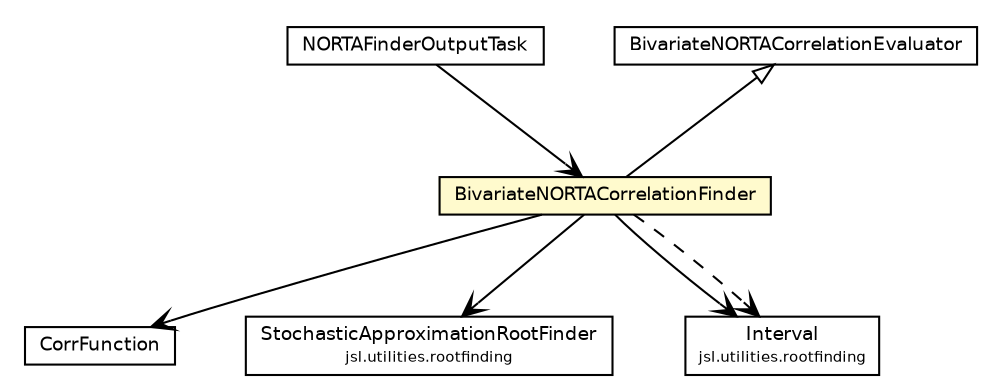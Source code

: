 #!/usr/local/bin/dot
#
# Class diagram 
# Generated by UMLGraph version 5.4 (http://www.umlgraph.org/)
#

digraph G {
	edge [fontname="Helvetica",fontsize=10,labelfontname="Helvetica",labelfontsize=10];
	node [fontname="Helvetica",fontsize=10,shape=plaintext];
	nodesep=0.25;
	ranksep=0.5;
	// jsl.utilities.random.arta.NORTAFinderOutputTask
	c40996 [label=<<table title="jsl.utilities.random.arta.NORTAFinderOutputTask" border="0" cellborder="1" cellspacing="0" cellpadding="2" port="p" href="./NORTAFinderOutputTask.html">
		<tr><td><table border="0" cellspacing="0" cellpadding="1">
<tr><td align="center" balign="center"> NORTAFinderOutputTask </td></tr>
		</table></td></tr>
		</table>>, URL="./NORTAFinderOutputTask.html", fontname="Helvetica", fontcolor="black", fontsize=9.0];
	// jsl.utilities.random.arta.BivariateNORTACorrelationFinder
	c40997 [label=<<table title="jsl.utilities.random.arta.BivariateNORTACorrelationFinder" border="0" cellborder="1" cellspacing="0" cellpadding="2" port="p" bgcolor="lemonChiffon" href="./BivariateNORTACorrelationFinder.html">
		<tr><td><table border="0" cellspacing="0" cellpadding="1">
<tr><td align="center" balign="center"> BivariateNORTACorrelationFinder </td></tr>
		</table></td></tr>
		</table>>, URL="./BivariateNORTACorrelationFinder.html", fontname="Helvetica", fontcolor="black", fontsize=9.0];
	// jsl.utilities.random.arta.BivariateNORTACorrelationFinder.CorrFunction
	c40998 [label=<<table title="jsl.utilities.random.arta.BivariateNORTACorrelationFinder.CorrFunction" border="0" cellborder="1" cellspacing="0" cellpadding="2" port="p" href="./BivariateNORTACorrelationFinder.CorrFunction.html">
		<tr><td><table border="0" cellspacing="0" cellpadding="1">
<tr><td align="center" balign="center"> CorrFunction </td></tr>
		</table></td></tr>
		</table>>, URL="./BivariateNORTACorrelationFinder.CorrFunction.html", fontname="Helvetica", fontcolor="black", fontsize=9.0];
	// jsl.utilities.random.arta.BivariateNORTACorrelationEvaluator
	c40999 [label=<<table title="jsl.utilities.random.arta.BivariateNORTACorrelationEvaluator" border="0" cellborder="1" cellspacing="0" cellpadding="2" port="p" href="./BivariateNORTACorrelationEvaluator.html">
		<tr><td><table border="0" cellspacing="0" cellpadding="1">
<tr><td align="center" balign="center"> BivariateNORTACorrelationEvaluator </td></tr>
		</table></td></tr>
		</table>>, URL="./BivariateNORTACorrelationEvaluator.html", fontname="Helvetica", fontcolor="black", fontsize=9.0];
	// jsl.utilities.rootfinding.StochasticApproximationRootFinder
	c41081 [label=<<table title="jsl.utilities.rootfinding.StochasticApproximationRootFinder" border="0" cellborder="1" cellspacing="0" cellpadding="2" port="p" href="../../rootfinding/StochasticApproximationRootFinder.html">
		<tr><td><table border="0" cellspacing="0" cellpadding="1">
<tr><td align="center" balign="center"> StochasticApproximationRootFinder </td></tr>
<tr><td align="center" balign="center"><font point-size="7.0"> jsl.utilities.rootfinding </font></td></tr>
		</table></td></tr>
		</table>>, URL="../../rootfinding/StochasticApproximationRootFinder.html", fontname="Helvetica", fontcolor="black", fontsize=9.0];
	// jsl.utilities.rootfinding.Interval
	c41087 [label=<<table title="jsl.utilities.rootfinding.Interval" border="0" cellborder="1" cellspacing="0" cellpadding="2" port="p" href="../../rootfinding/Interval.html">
		<tr><td><table border="0" cellspacing="0" cellpadding="1">
<tr><td align="center" balign="center"> Interval </td></tr>
<tr><td align="center" balign="center"><font point-size="7.0"> jsl.utilities.rootfinding </font></td></tr>
		</table></td></tr>
		</table>>, URL="../../rootfinding/Interval.html", fontname="Helvetica", fontcolor="black", fontsize=9.0];
	//jsl.utilities.random.arta.BivariateNORTACorrelationFinder extends jsl.utilities.random.arta.BivariateNORTACorrelationEvaluator
	c40999:p -> c40997:p [dir=back,arrowtail=empty];
	// jsl.utilities.random.arta.NORTAFinderOutputTask NAVASSOC jsl.utilities.random.arta.BivariateNORTACorrelationFinder
	c40996:p -> c40997:p [taillabel="", label="", headlabel="", fontname="Helvetica", fontcolor="black", fontsize=10.0, color="black", arrowhead=open];
	// jsl.utilities.random.arta.BivariateNORTACorrelationFinder NAVASSOC jsl.utilities.random.arta.BivariateNORTACorrelationFinder.CorrFunction
	c40997:p -> c40998:p [taillabel="", label="", headlabel="", fontname="Helvetica", fontcolor="black", fontsize=10.0, color="black", arrowhead=open];
	// jsl.utilities.random.arta.BivariateNORTACorrelationFinder NAVASSOC jsl.utilities.rootfinding.StochasticApproximationRootFinder
	c40997:p -> c41081:p [taillabel="", label="", headlabel="", fontname="Helvetica", fontcolor="black", fontsize=10.0, color="black", arrowhead=open];
	// jsl.utilities.random.arta.BivariateNORTACorrelationFinder NAVASSOC jsl.utilities.rootfinding.Interval
	c40997:p -> c41087:p [taillabel="", label="", headlabel="", fontname="Helvetica", fontcolor="black", fontsize=10.0, color="black", arrowhead=open];
	// jsl.utilities.random.arta.BivariateNORTACorrelationFinder DEPEND jsl.utilities.rootfinding.Interval
	c40997:p -> c41087:p [taillabel="", label="", headlabel="", fontname="Helvetica", fontcolor="black", fontsize=10.0, color="black", arrowhead=open, style=dashed];
}

